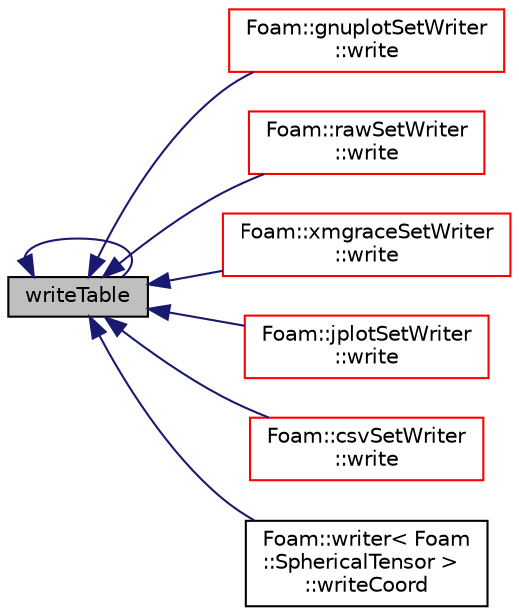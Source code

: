 digraph "writeTable"
{
  bgcolor="transparent";
  edge [fontname="Helvetica",fontsize="10",labelfontname="Helvetica",labelfontsize="10"];
  node [fontname="Helvetica",fontsize="10",shape=record];
  rankdir="LR";
  Node25 [label="writeTable",height=0.2,width=0.4,color="black", fillcolor="grey75", style="filled", fontcolor="black"];
  Node25 -> Node26 [dir="back",color="midnightblue",fontsize="10",style="solid",fontname="Helvetica"];
  Node26 [label="Foam::gnuplotSetWriter\l::write",height=0.2,width=0.4,color="red",URL="$a22625.html#ae25e717f0b4f16f583638020a1a090ec",tooltip="General entry point for writing. "];
  Node25 -> Node29 [dir="back",color="midnightblue",fontsize="10",style="solid",fontname="Helvetica"];
  Node29 [label="Foam::rawSetWriter\l::write",height=0.2,width=0.4,color="red",URL="$a22633.html#ae25e717f0b4f16f583638020a1a090ec",tooltip="General entry point for writing. "];
  Node25 -> Node32 [dir="back",color="midnightblue",fontsize="10",style="solid",fontname="Helvetica"];
  Node32 [label="Foam::xmgraceSetWriter\l::write",height=0.2,width=0.4,color="red",URL="$a22645.html#ae25e717f0b4f16f583638020a1a090ec",tooltip="General entry point for writing. "];
  Node25 -> Node35 [dir="back",color="midnightblue",fontsize="10",style="solid",fontname="Helvetica"];
  Node35 [label="Foam::jplotSetWriter\l::write",height=0.2,width=0.4,color="red",URL="$a22629.html#ae25e717f0b4f16f583638020a1a090ec",tooltip="General entry point for writing. "];
  Node25 -> Node38 [dir="back",color="midnightblue",fontsize="10",style="solid",fontname="Helvetica"];
  Node38 [label="Foam::csvSetWriter\l::write",height=0.2,width=0.4,color="red",URL="$a22617.html#ae25e717f0b4f16f583638020a1a090ec",tooltip="General entry point for writing. "];
  Node25 -> Node41 [dir="back",color="midnightblue",fontsize="10",style="solid",fontname="Helvetica"];
  Node41 [label="Foam::writer\< Foam\l::SphericalTensor \>\l::writeCoord",height=0.2,width=0.4,color="black",URL="$a22641.html#abd9a0cfafd67aa71d798173ce0ce02f6"];
  Node25 -> Node25 [dir="back",color="midnightblue",fontsize="10",style="solid",fontname="Helvetica"];
}
